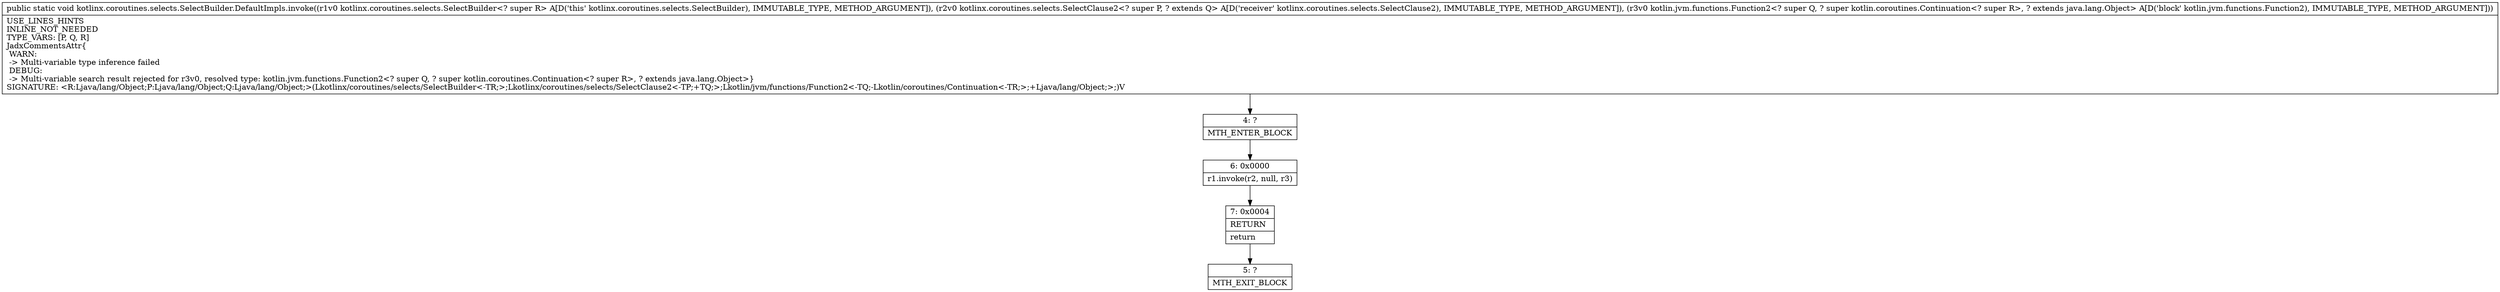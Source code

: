 digraph "CFG forkotlinx.coroutines.selects.SelectBuilder.DefaultImpls.invoke(Lkotlinx\/coroutines\/selects\/SelectBuilder;Lkotlinx\/coroutines\/selects\/SelectClause2;Lkotlin\/jvm\/functions\/Function2;)V" {
Node_4 [shape=record,label="{4\:\ ?|MTH_ENTER_BLOCK\l}"];
Node_6 [shape=record,label="{6\:\ 0x0000|r1.invoke(r2, null, r3)\l}"];
Node_7 [shape=record,label="{7\:\ 0x0004|RETURN\l|return\l}"];
Node_5 [shape=record,label="{5\:\ ?|MTH_EXIT_BLOCK\l}"];
MethodNode[shape=record,label="{public static void kotlinx.coroutines.selects.SelectBuilder.DefaultImpls.invoke((r1v0 kotlinx.coroutines.selects.SelectBuilder\<? super R\> A[D('this' kotlinx.coroutines.selects.SelectBuilder), IMMUTABLE_TYPE, METHOD_ARGUMENT]), (r2v0 kotlinx.coroutines.selects.SelectClause2\<? super P, ? extends Q\> A[D('receiver' kotlinx.coroutines.selects.SelectClause2), IMMUTABLE_TYPE, METHOD_ARGUMENT]), (r3v0 kotlin.jvm.functions.Function2\<? super Q, ? super kotlin.coroutines.Continuation\<? super R\>, ? extends java.lang.Object\> A[D('block' kotlin.jvm.functions.Function2), IMMUTABLE_TYPE, METHOD_ARGUMENT]))  | USE_LINES_HINTS\lINLINE_NOT_NEEDED\lTYPE_VARS: [P, Q, R]\lJadxCommentsAttr\{\l WARN: \l \-\> Multi\-variable type inference failed\l DEBUG: \l \-\> Multi\-variable search result rejected for r3v0, resolved type: kotlin.jvm.functions.Function2\<? super Q, ? super kotlin.coroutines.Continuation\<? super R\>, ? extends java.lang.Object\>\}\lSIGNATURE: \<R:Ljava\/lang\/Object;P:Ljava\/lang\/Object;Q:Ljava\/lang\/Object;\>(Lkotlinx\/coroutines\/selects\/SelectBuilder\<\-TR;\>;Lkotlinx\/coroutines\/selects\/SelectClause2\<\-TP;+TQ;\>;Lkotlin\/jvm\/functions\/Function2\<\-TQ;\-Lkotlin\/coroutines\/Continuation\<\-TR;\>;+Ljava\/lang\/Object;\>;)V\l}"];
MethodNode -> Node_4;Node_4 -> Node_6;
Node_6 -> Node_7;
Node_7 -> Node_5;
}


